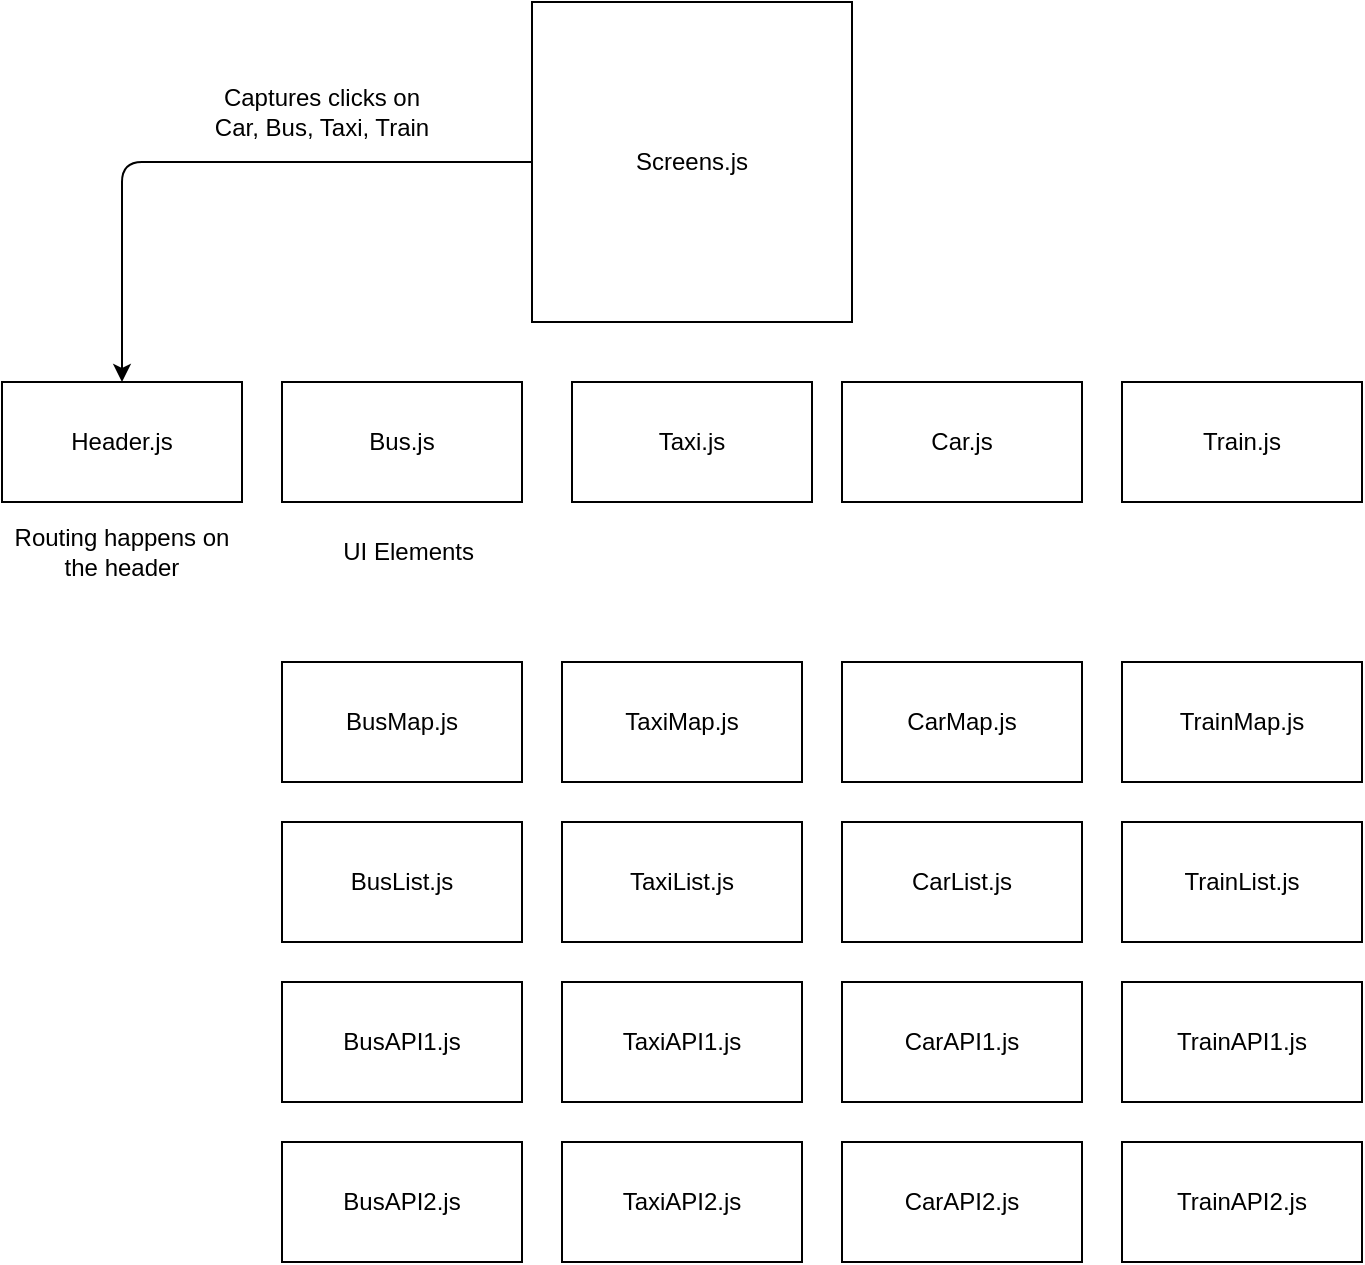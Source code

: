 <mxfile>
    <diagram id="fkDePDuJrqiP7MtMCfTV" name="Page-1">
        <mxGraphModel dx="963" dy="682" grid="1" gridSize="10" guides="1" tooltips="1" connect="1" arrows="1" fold="1" page="1" pageScale="1" pageWidth="850" pageHeight="1100" math="0" shadow="0">
            <root>
                <mxCell id="0"/>
                <mxCell id="1" parent="0"/>
                <mxCell id="2" value="Screens.js" style="whiteSpace=wrap;html=1;aspect=fixed;" vertex="1" parent="1">
                    <mxGeometry x="345" y="10" width="160" height="160" as="geometry"/>
                </mxCell>
                <mxCell id="4" value="Header.js" style="rounded=0;whiteSpace=wrap;html=1;" vertex="1" parent="1">
                    <mxGeometry x="80" y="200" width="120" height="60" as="geometry"/>
                </mxCell>
                <mxCell id="5" value="BusMap.js" style="rounded=0;whiteSpace=wrap;html=1;" vertex="1" parent="1">
                    <mxGeometry x="220" y="340" width="120" height="60" as="geometry"/>
                </mxCell>
                <mxCell id="6" value="TaxiMap.js" style="rounded=0;whiteSpace=wrap;html=1;" vertex="1" parent="1">
                    <mxGeometry x="360" y="340" width="120" height="60" as="geometry"/>
                </mxCell>
                <mxCell id="7" value="CarMap.js" style="rounded=0;whiteSpace=wrap;html=1;" vertex="1" parent="1">
                    <mxGeometry x="500" y="340" width="120" height="60" as="geometry"/>
                </mxCell>
                <mxCell id="8" value="TrainMap.js" style="rounded=0;whiteSpace=wrap;html=1;" vertex="1" parent="1">
                    <mxGeometry x="640" y="340" width="120" height="60" as="geometry"/>
                </mxCell>
                <mxCell id="10" value="BusList.js" style="rounded=0;whiteSpace=wrap;html=1;" vertex="1" parent="1">
                    <mxGeometry x="220" y="420" width="120" height="60" as="geometry"/>
                </mxCell>
                <mxCell id="11" value="TaxiList.js" style="rounded=0;whiteSpace=wrap;html=1;" vertex="1" parent="1">
                    <mxGeometry x="360" y="420" width="120" height="60" as="geometry"/>
                </mxCell>
                <mxCell id="12" value="CarList.js" style="rounded=0;whiteSpace=wrap;html=1;" vertex="1" parent="1">
                    <mxGeometry x="500" y="420" width="120" height="60" as="geometry"/>
                </mxCell>
                <mxCell id="13" value="TrainList.js" style="rounded=0;whiteSpace=wrap;html=1;" vertex="1" parent="1">
                    <mxGeometry x="640" y="420" width="120" height="60" as="geometry"/>
                </mxCell>
                <mxCell id="14" value="BusAPI1.js" style="rounded=0;whiteSpace=wrap;html=1;" vertex="1" parent="1">
                    <mxGeometry x="220" y="500" width="120" height="60" as="geometry"/>
                </mxCell>
                <mxCell id="15" value="TaxiAPI1.js" style="rounded=0;whiteSpace=wrap;html=1;" vertex="1" parent="1">
                    <mxGeometry x="360" y="500" width="120" height="60" as="geometry"/>
                </mxCell>
                <mxCell id="16" value="CarAPI1.js" style="rounded=0;whiteSpace=wrap;html=1;" vertex="1" parent="1">
                    <mxGeometry x="500" y="500" width="120" height="60" as="geometry"/>
                </mxCell>
                <mxCell id="17" value="TrainAPI1.js" style="rounded=0;whiteSpace=wrap;html=1;" vertex="1" parent="1">
                    <mxGeometry x="640" y="500" width="120" height="60" as="geometry"/>
                </mxCell>
                <mxCell id="18" value="BusAPI2.js" style="rounded=0;whiteSpace=wrap;html=1;" vertex="1" parent="1">
                    <mxGeometry x="220" y="580" width="120" height="60" as="geometry"/>
                </mxCell>
                <mxCell id="19" value="TaxiAPI2.js" style="rounded=0;whiteSpace=wrap;html=1;" vertex="1" parent="1">
                    <mxGeometry x="360" y="580" width="120" height="60" as="geometry"/>
                </mxCell>
                <mxCell id="20" value="CarAPI2.js" style="rounded=0;whiteSpace=wrap;html=1;" vertex="1" parent="1">
                    <mxGeometry x="500" y="580" width="120" height="60" as="geometry"/>
                </mxCell>
                <mxCell id="21" value="TrainAPI2.js" style="rounded=0;whiteSpace=wrap;html=1;" vertex="1" parent="1">
                    <mxGeometry x="640" y="580" width="120" height="60" as="geometry"/>
                </mxCell>
                <mxCell id="23" value="" style="endArrow=classic;html=1;entryX=0.5;entryY=0;entryDx=0;entryDy=0;exitX=0;exitY=0.5;exitDx=0;exitDy=0;" edge="1" parent="1" source="2" target="4">
                    <mxGeometry width="50" height="50" relative="1" as="geometry">
                        <mxPoint x="400" y="370" as="sourcePoint"/>
                        <mxPoint x="450" y="320" as="targetPoint"/>
                        <Array as="points">
                            <mxPoint x="140" y="90"/>
                        </Array>
                    </mxGeometry>
                </mxCell>
                <mxCell id="24" value="Routing happens on the header" style="text;html=1;strokeColor=none;fillColor=none;align=center;verticalAlign=middle;whiteSpace=wrap;rounded=0;" vertex="1" parent="1">
                    <mxGeometry x="80" y="270" width="120" height="30" as="geometry"/>
                </mxCell>
                <mxCell id="25" value="Bus.js" style="rounded=0;whiteSpace=wrap;html=1;" vertex="1" parent="1">
                    <mxGeometry x="220" y="200" width="120" height="60" as="geometry"/>
                </mxCell>
                <mxCell id="26" value="Taxi.js" style="rounded=0;whiteSpace=wrap;html=1;" vertex="1" parent="1">
                    <mxGeometry x="365" y="200" width="120" height="60" as="geometry"/>
                </mxCell>
                <mxCell id="27" value="Car.js" style="rounded=0;whiteSpace=wrap;html=1;" vertex="1" parent="1">
                    <mxGeometry x="500" y="200" width="120" height="60" as="geometry"/>
                </mxCell>
                <mxCell id="28" value="Train.js" style="rounded=0;whiteSpace=wrap;html=1;" vertex="1" parent="1">
                    <mxGeometry x="640" y="200" width="120" height="60" as="geometry"/>
                </mxCell>
                <mxCell id="29" value="UI Elements&amp;nbsp;" style="text;html=1;strokeColor=none;fillColor=none;align=center;verticalAlign=middle;whiteSpace=wrap;rounded=0;" vertex="1" parent="1">
                    <mxGeometry x="225" y="270" width="120" height="30" as="geometry"/>
                </mxCell>
                <mxCell id="30" value="Captures clicks on Car, Bus, Taxi, Train" style="text;html=1;strokeColor=none;fillColor=none;align=center;verticalAlign=middle;whiteSpace=wrap;rounded=0;" vertex="1" parent="1">
                    <mxGeometry x="180" y="50" width="120" height="30" as="geometry"/>
                </mxCell>
            </root>
        </mxGraphModel>
    </diagram>
</mxfile>